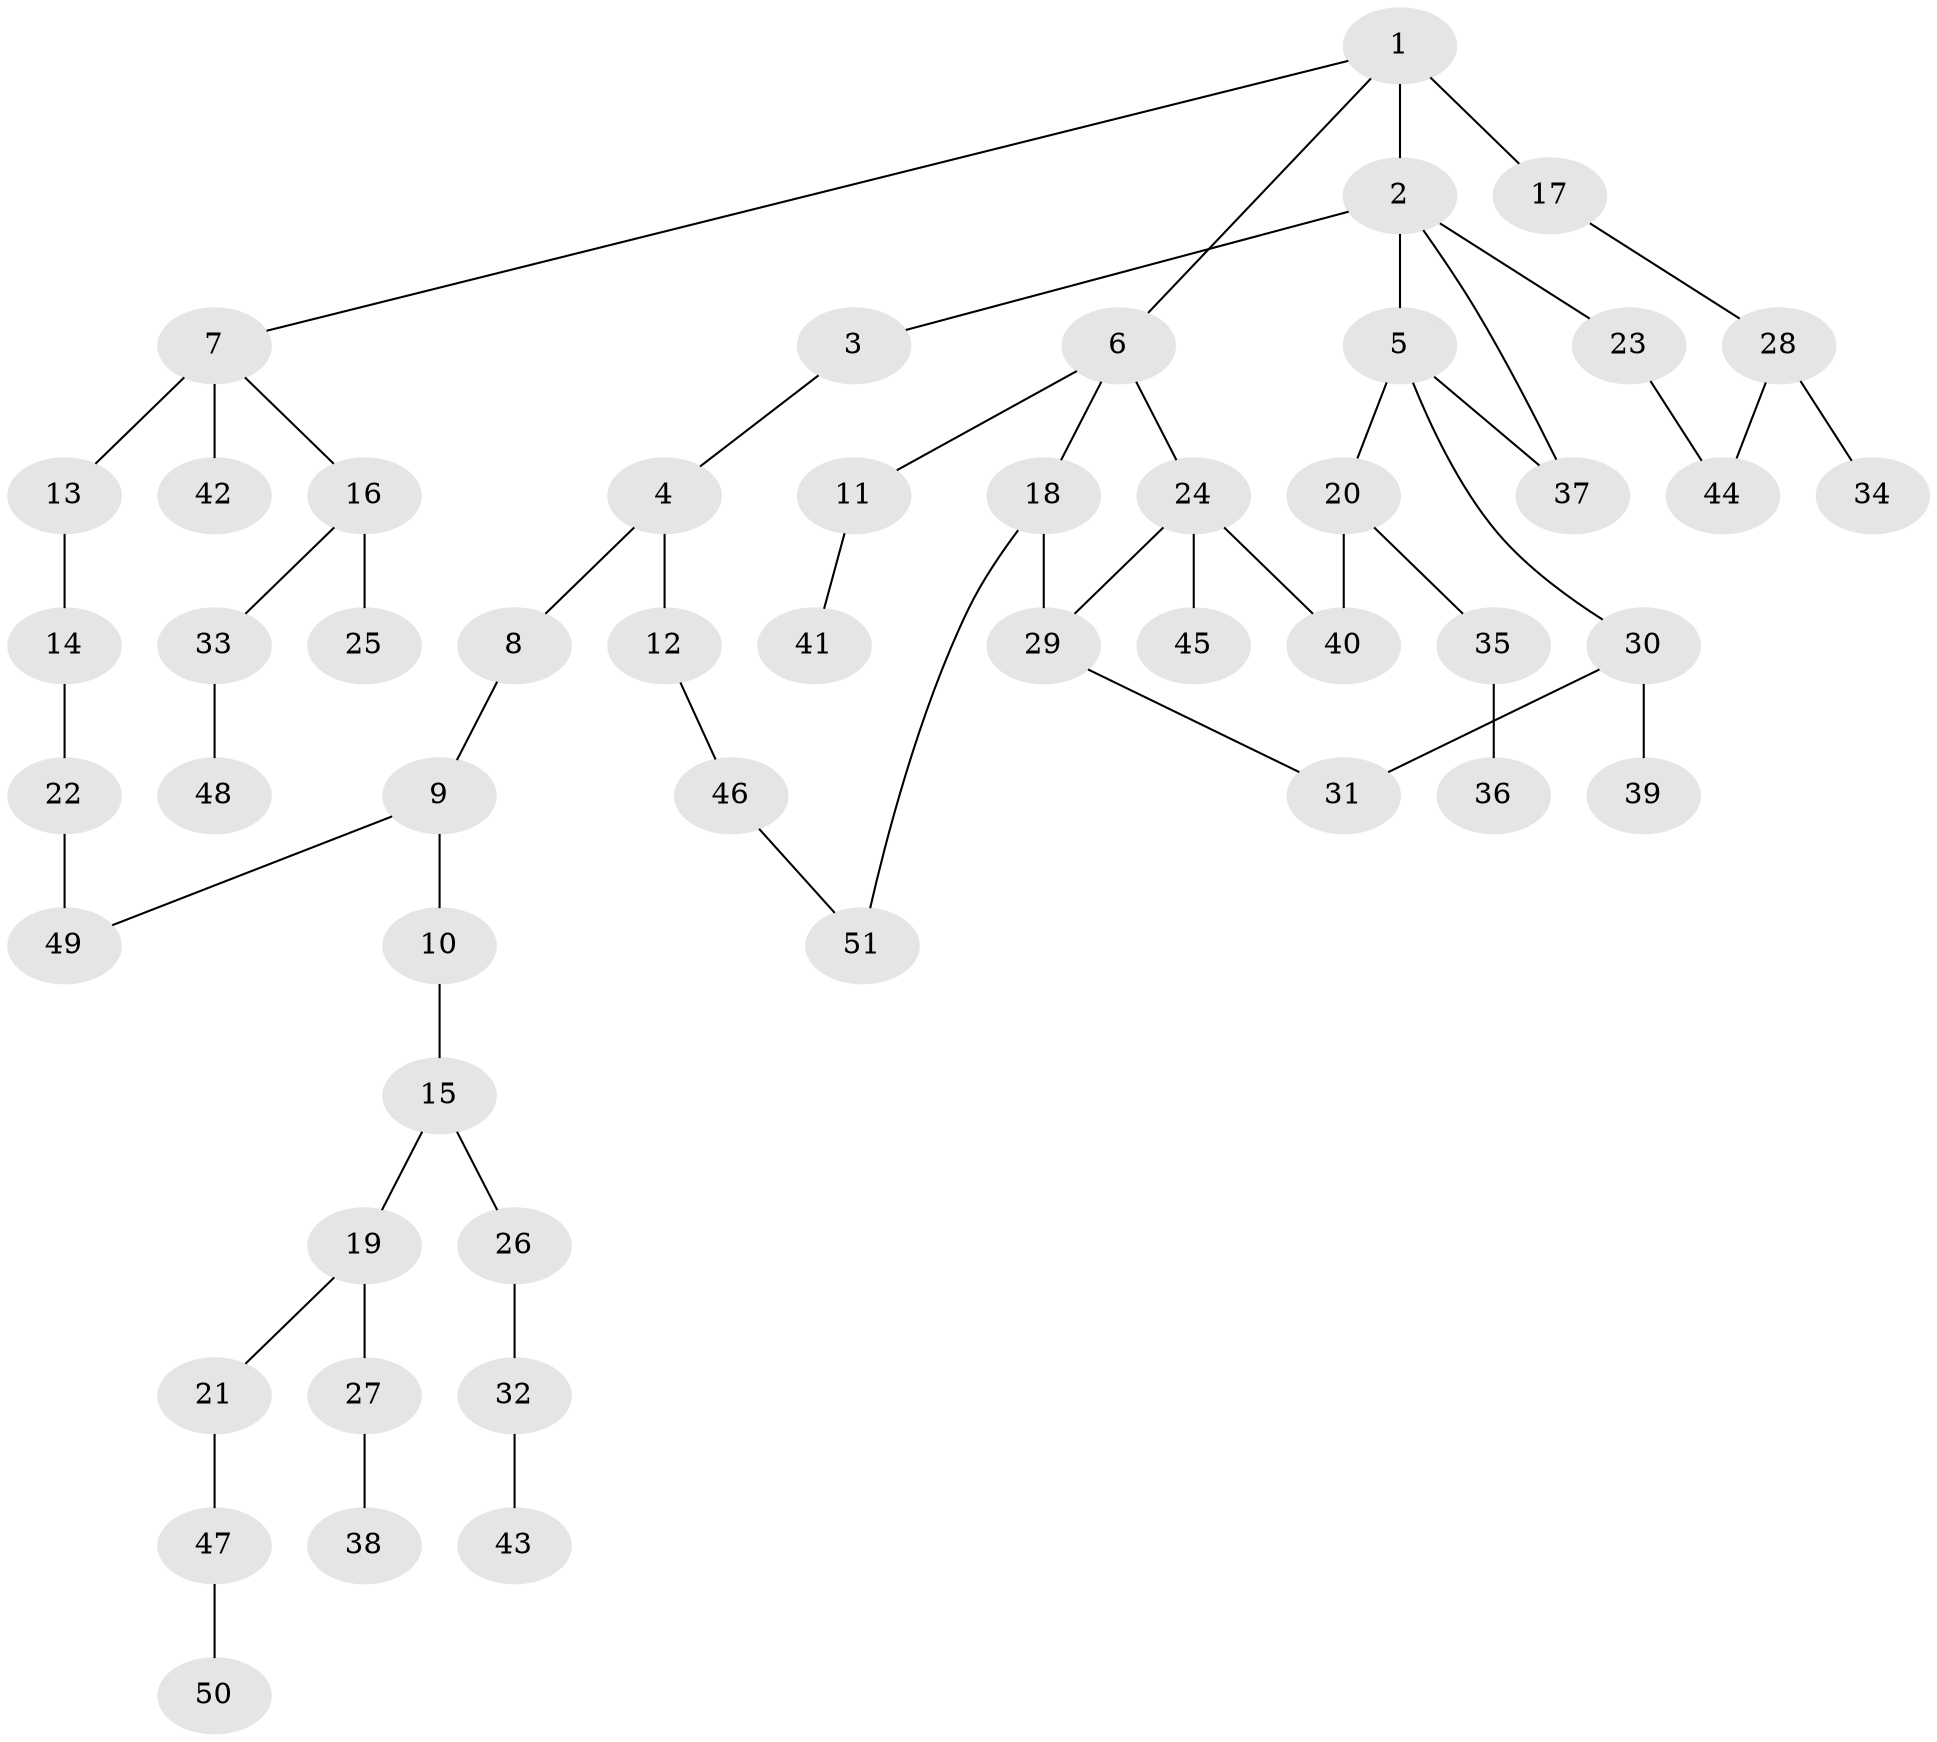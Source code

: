 // original degree distribution, {6: 0.023622047244094488, 4: 0.06299212598425197, 2: 0.29133858267716534, 5: 0.06299212598425197, 1: 0.44881889763779526, 8: 0.007874015748031496, 3: 0.10236220472440945}
// Generated by graph-tools (version 1.1) at 2025/49/03/04/25 22:49:04]
// undirected, 51 vertices, 57 edges
graph export_dot {
  node [color=gray90,style=filled];
  1;
  2;
  3;
  4;
  5;
  6;
  7;
  8;
  9;
  10;
  11;
  12;
  13;
  14;
  15;
  16;
  17;
  18;
  19;
  20;
  21;
  22;
  23;
  24;
  25;
  26;
  27;
  28;
  29;
  30;
  31;
  32;
  33;
  34;
  35;
  36;
  37;
  38;
  39;
  40;
  41;
  42;
  43;
  44;
  45;
  46;
  47;
  48;
  49;
  50;
  51;
  1 -- 2 [weight=1.0];
  1 -- 6 [weight=1.0];
  1 -- 7 [weight=1.0];
  1 -- 17 [weight=2.0];
  2 -- 3 [weight=1.0];
  2 -- 5 [weight=3.0];
  2 -- 23 [weight=1.0];
  2 -- 37 [weight=1.0];
  3 -- 4 [weight=1.0];
  4 -- 8 [weight=1.0];
  4 -- 12 [weight=1.0];
  5 -- 20 [weight=1.0];
  5 -- 30 [weight=1.0];
  5 -- 37 [weight=1.0];
  6 -- 11 [weight=1.0];
  6 -- 18 [weight=1.0];
  6 -- 24 [weight=1.0];
  7 -- 13 [weight=2.0];
  7 -- 16 [weight=1.0];
  7 -- 42 [weight=1.0];
  8 -- 9 [weight=1.0];
  9 -- 10 [weight=1.0];
  9 -- 49 [weight=1.0];
  10 -- 15 [weight=1.0];
  11 -- 41 [weight=1.0];
  12 -- 46 [weight=1.0];
  13 -- 14 [weight=1.0];
  14 -- 22 [weight=1.0];
  15 -- 19 [weight=1.0];
  15 -- 26 [weight=1.0];
  16 -- 25 [weight=1.0];
  16 -- 33 [weight=1.0];
  17 -- 28 [weight=1.0];
  18 -- 29 [weight=1.0];
  18 -- 51 [weight=1.0];
  19 -- 21 [weight=1.0];
  19 -- 27 [weight=1.0];
  20 -- 35 [weight=1.0];
  20 -- 40 [weight=1.0];
  21 -- 47 [weight=1.0];
  22 -- 49 [weight=2.0];
  23 -- 44 [weight=1.0];
  24 -- 29 [weight=1.0];
  24 -- 40 [weight=2.0];
  24 -- 45 [weight=1.0];
  26 -- 32 [weight=1.0];
  27 -- 38 [weight=1.0];
  28 -- 34 [weight=1.0];
  28 -- 44 [weight=1.0];
  29 -- 31 [weight=1.0];
  30 -- 31 [weight=2.0];
  30 -- 39 [weight=1.0];
  32 -- 43 [weight=1.0];
  33 -- 48 [weight=1.0];
  35 -- 36 [weight=1.0];
  46 -- 51 [weight=1.0];
  47 -- 50 [weight=1.0];
}
